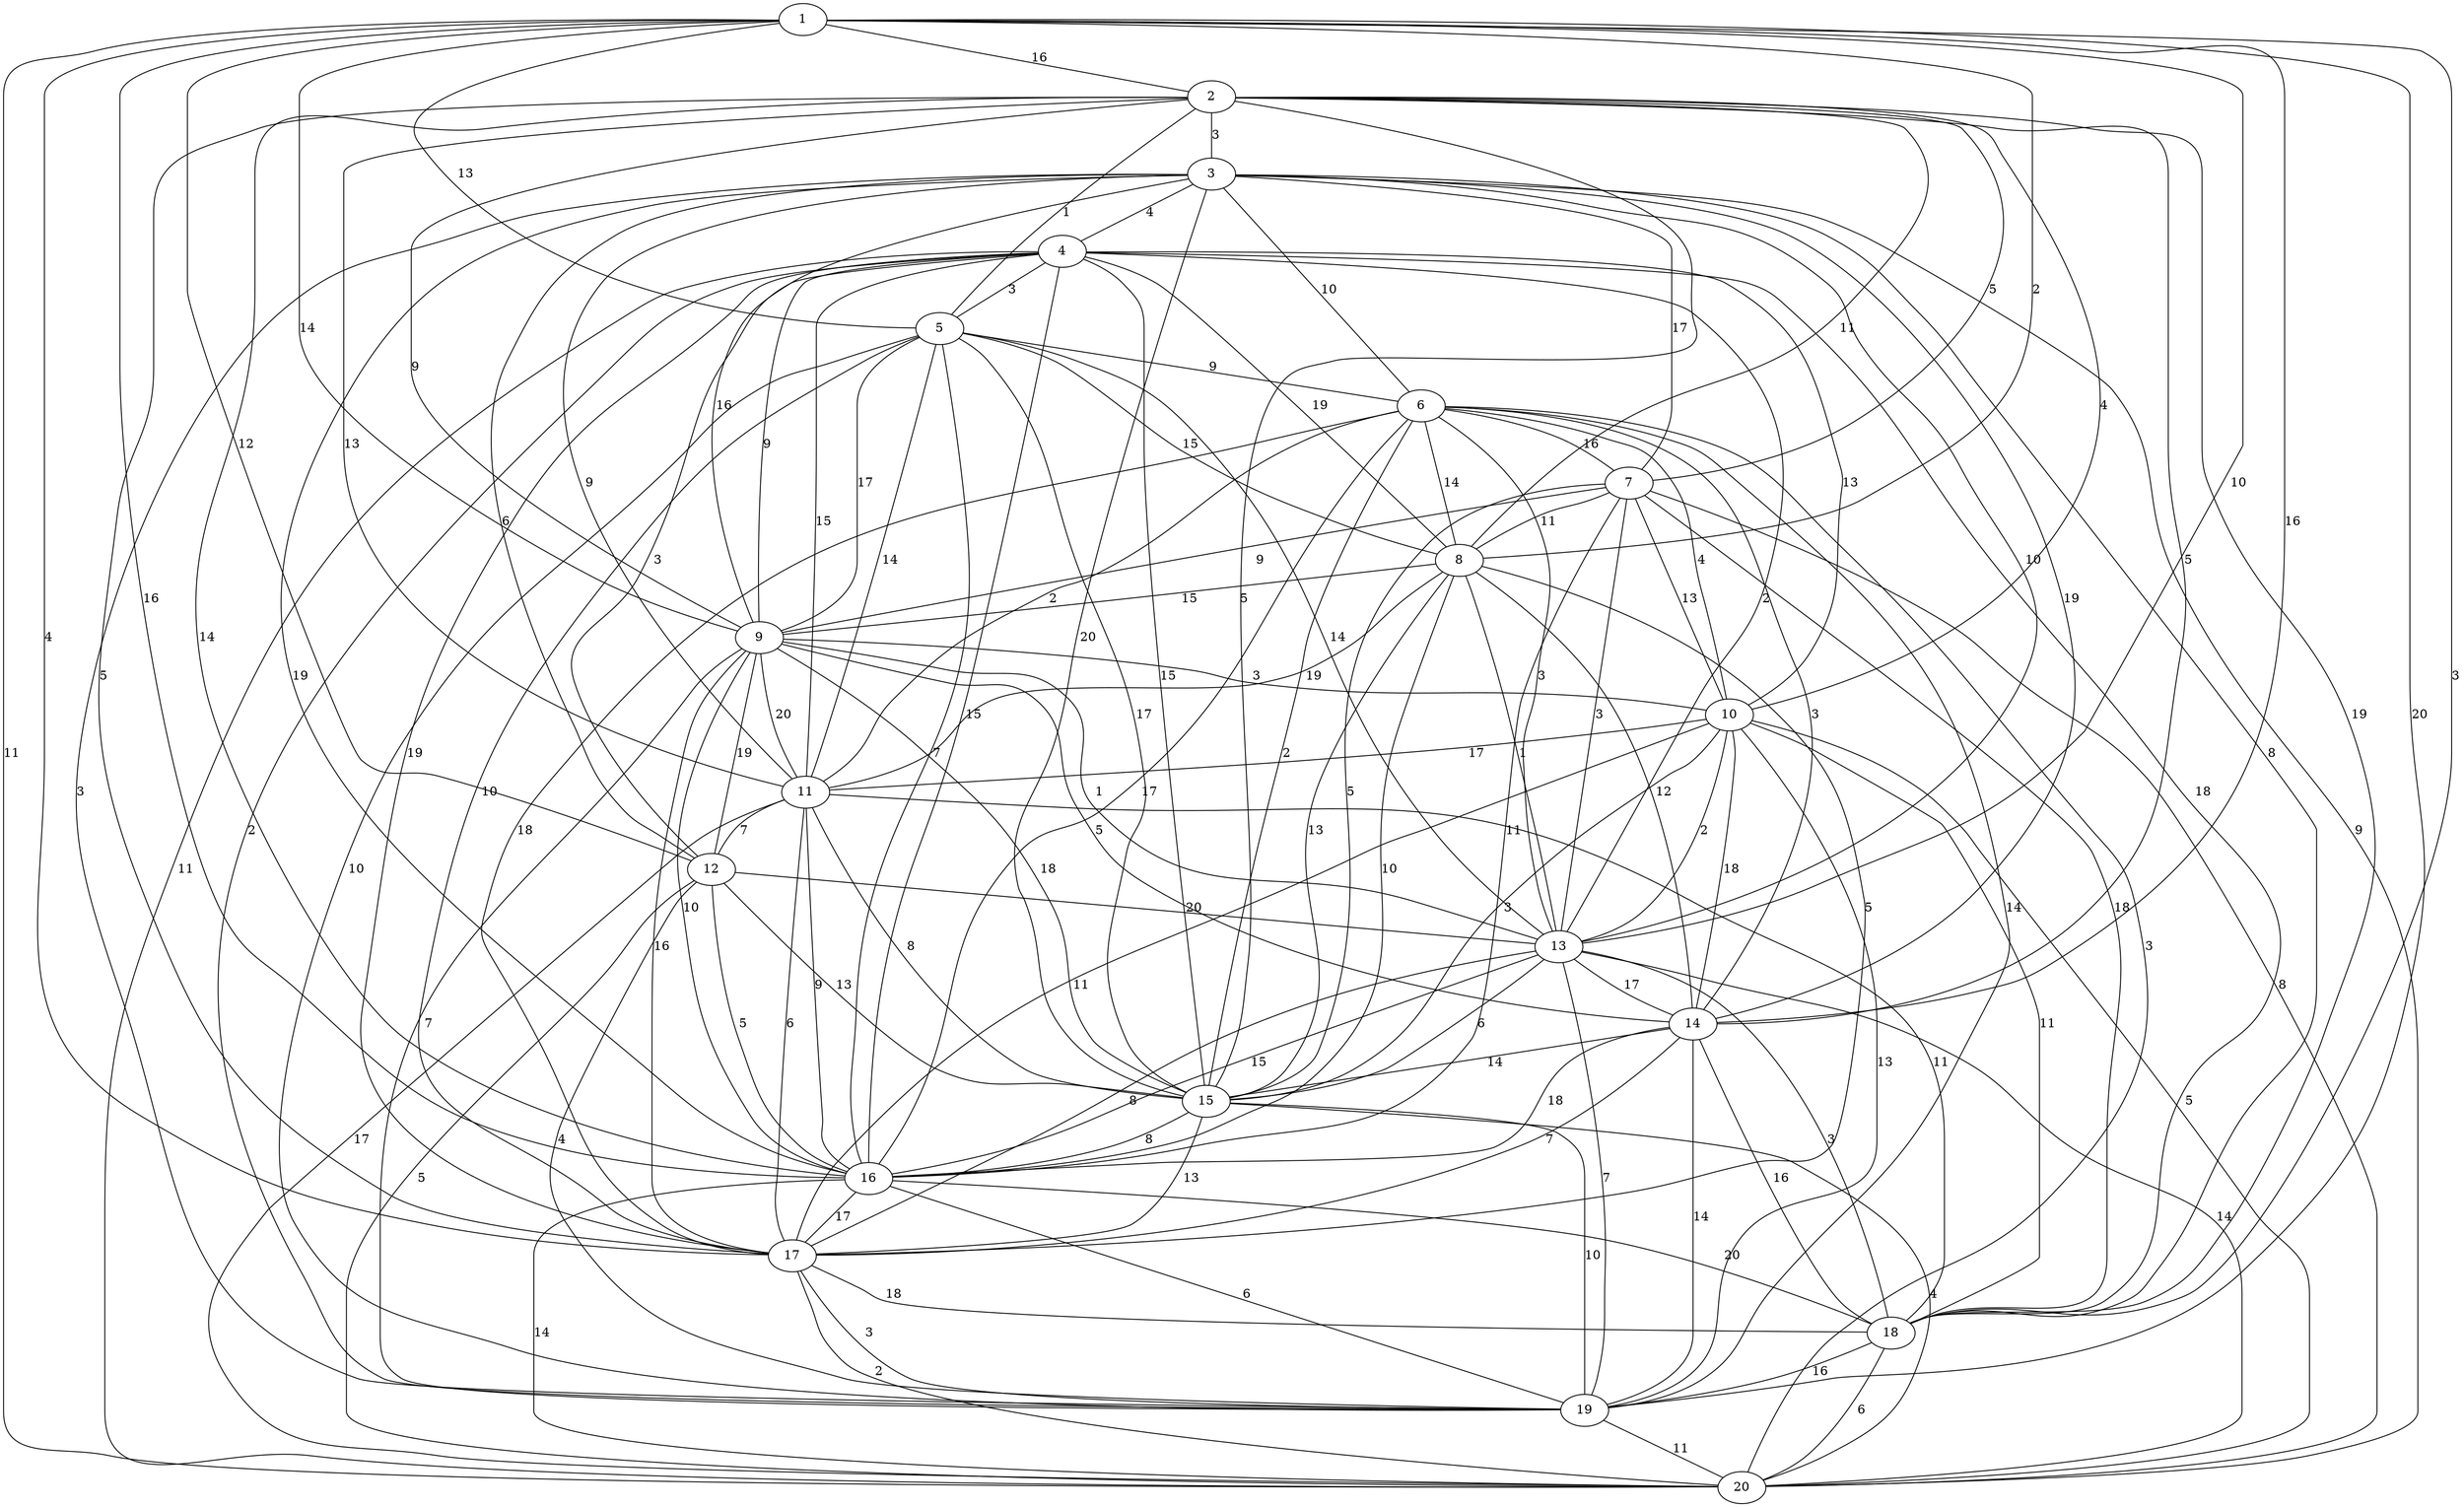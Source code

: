 graph G {
 1 -- 19 [label="20"];
 1 -- 20 [label="11"];
 1 -- 5 [label="13"];
 1 -- 16 [label="16"];
 1 -- 9 [label="14"];
 1 -- 18 [label="3"];
 1 -- 14 [label="16"];
 1 -- 13 [label="10"];
 1 -- 12 [label="12"];
 1 -- 17 [label="4"];
 1 -- 8 [label="2"];
 1 -- 2 [label="16"];
 2 -- 18 [label="19"];
 2 -- 10 [label="4"];
 2 -- 8 [label="11"];
 2 -- 9 [label="9"];
 2 -- 5 [label="1"];
 2 -- 14 [label="5"];
 2 -- 11 [label="13"];
 2 -- 17 [label="5"];
 2 -- 15 [label="5"];
 2 -- 16 [label="14"];
 2 -- 7 [label="5"];
 2 -- 3 [label="3"];
 3 -- 20 [label="9"];
 3 -- 13 [label="10"];
 3 -- 11 [label="9"];
 3 -- 9 [label="16"];
 3 -- 6 [label="10"];
 3 -- 7 [label="17"];
 3 -- 19 [label="3"];
 3 -- 12 [label="6"];
 3 -- 16 [label="19"];
 3 -- 14 [label="19"];
 3 -- 15 [label="20"];
 3 -- 18 [label="8"];
 3 -- 4 [label="4"];
 4 -- 20 [label="11"];
 4 -- 19 [label="2"];
 4 -- 13 [label="2"];
 4 -- 10 [label="13"];
 4 -- 8 [label="19"];
 4 -- 18 [label="18"];
 4 -- 12 [label="3"];
 4 -- 16 [label="15"];
 4 -- 17 [label="19"];
 4 -- 9 [label="9"];
 4 -- 11 [label="15"];
 4 -- 15 [label="15"];
 4 -- 5 [label="3"];
 5 -- 17 [label="10"];
 5 -- 15 [label="17"];
 5 -- 11 [label="14"];
 5 -- 8 [label="15"];
 5 -- 13 [label="14"];
 5 -- 16 [label="7"];
 5 -- 9 [label="17"];
 5 -- 19 [label="10"];
 5 -- 6 [label="9"];
 6 -- 20 [label="3"];
 6 -- 19 [label="14"];
 6 -- 17 [label="18"];
 6 -- 14 [label="3"];
 6 -- 13 [label="3"];
 6 -- 11 [label="2"];
 6 -- 10 [label="4"];
 6 -- 8 [label="14"];
 6 -- 16 [label="17"];
 6 -- 15 [label="2"];
 6 -- 7 [label="16"];
 7 -- 18 [label="18"];
 7 -- 16 [label="11"];
 7 -- 15 [label="5"];
 7 -- 9 [label="9"];
 7 -- 10 [label="13"];
 7 -- 20 [label="8"];
 7 -- 13 [label="3"];
 7 -- 8 [label="11"];
 8 -- 15 [label="13"];
 8 -- 16 [label="10"];
 8 -- 11 [label="19"];
 8 -- 14 [label="12"];
 8 -- 13 [label="1"];
 8 -- 17 [label="5"];
 8 -- 9 [label="15"];
 9 -- 19 [label="7"];
 9 -- 16 [label="10"];
 9 -- 15 [label="18"];
 9 -- 12 [label="19"];
 9 -- 11 [label="20"];
 9 -- 14 [label="5"];
 9 -- 13 [label="1"];
 9 -- 17 [label="16"];
 9 -- 10 [label="3"];
 10 -- 19 [label="13"];
 10 -- 15 [label="3"];
 10 -- 18 [label="11"];
 10 -- 20 [label="5"];
 10 -- 17 [label="11"];
 10 -- 14 [label="18"];
 10 -- 13 [label="2"];
 10 -- 11 [label="17"];
 11 -- 18 [label="11"];
 11 -- 20 [label="17"];
 11 -- 16 [label="9"];
 11 -- 17 [label="6"];
 11 -- 15 [label="8"];
 11 -- 12 [label="7"];
 12 -- 15 [label="13"];
 12 -- 19 [label="4"];
 12 -- 16 [label="5"];
 12 -- 20 [label="5"];
 12 -- 13 [label="20"];
 13 -- 18 [label="3"];
 13 -- 15 [label="6"];
 13 -- 16 [label="15"];
 13 -- 20 [label="14"];
 13 -- 17 [label="8"];
 13 -- 19 [label="7"];
 13 -- 14 [label="17"];
 14 -- 17 [label="7"];
 14 -- 19 [label="14"];
 14 -- 16 [label="18"];
 14 -- 18 [label="16"];
 14 -- 15 [label="14"];
 15 -- 17 [label="13"];
 15 -- 20 [label="4"];
 15 -- 19 [label="10"];
 15 -- 16 [label="8"];
 16 -- 19 [label="6"];
 16 -- 18 [label="20"];
 16 -- 20 [label="14"];
 16 -- 17 [label="17"];
 17 -- 19 [label="3"];
 17 -- 20 [label="2"];
 17 -- 18 [label="18"];
 18 -- 20 [label="6"];
 18 -- 19 [label="16"];
 19 -- 20 [label="11"];
}
